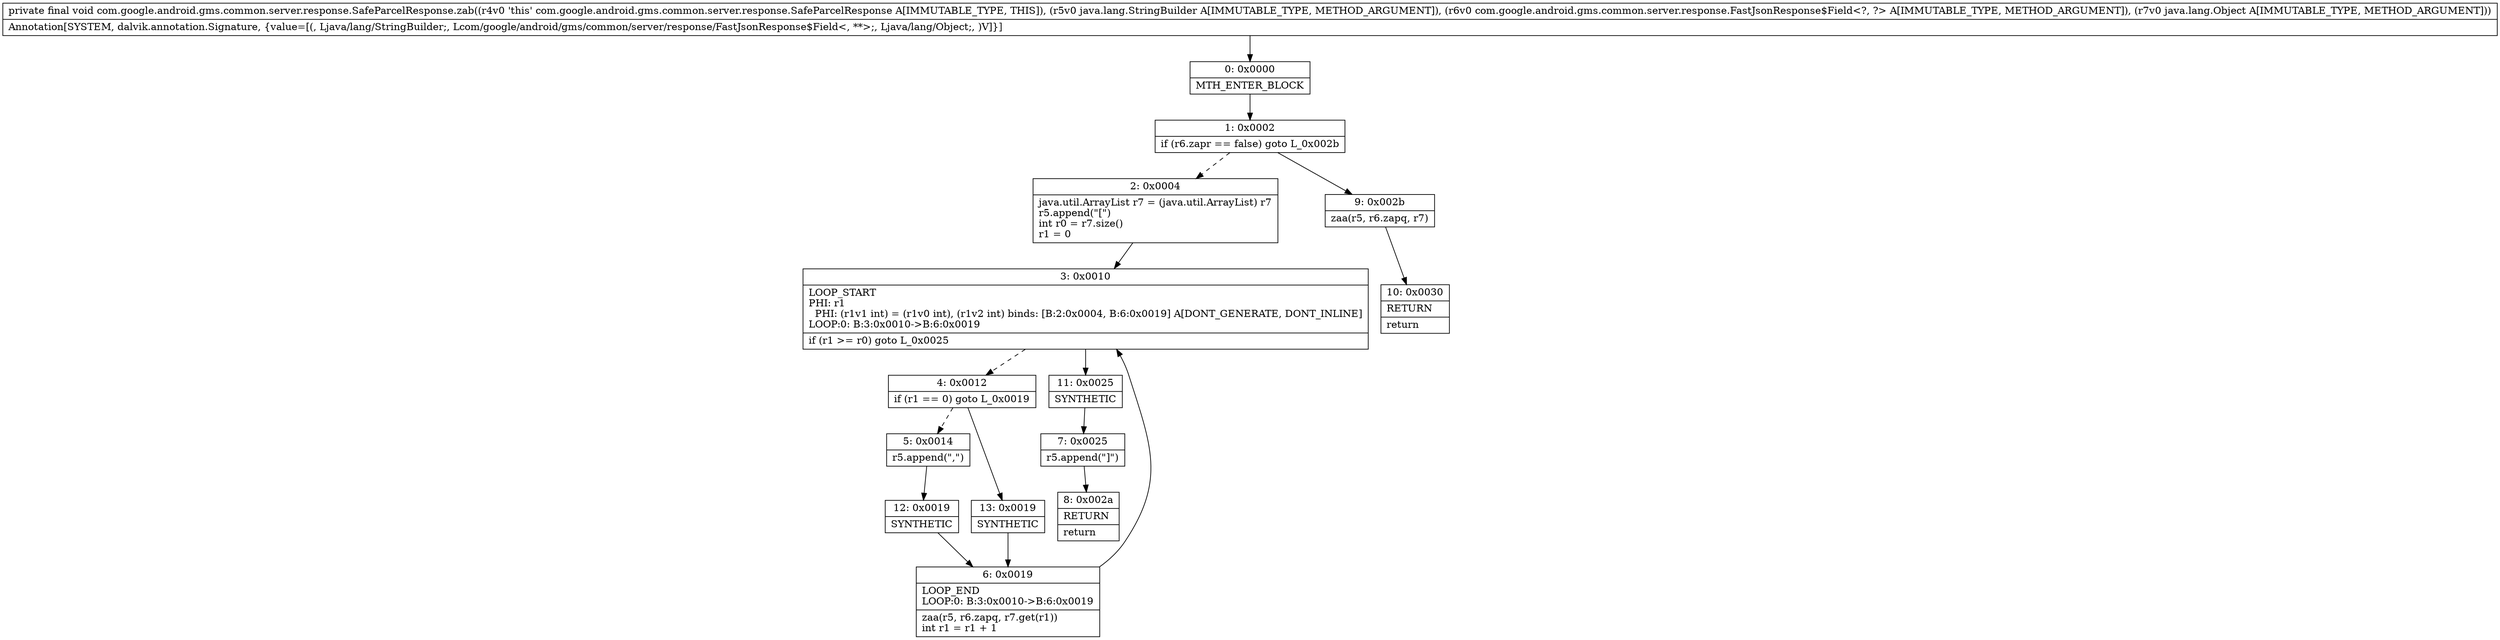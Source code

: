 digraph "CFG forcom.google.android.gms.common.server.response.SafeParcelResponse.zab(Ljava\/lang\/StringBuilder;Lcom\/google\/android\/gms\/common\/server\/response\/FastJsonResponse$Field;Ljava\/lang\/Object;)V" {
Node_0 [shape=record,label="{0\:\ 0x0000|MTH_ENTER_BLOCK\l}"];
Node_1 [shape=record,label="{1\:\ 0x0002|if (r6.zapr == false) goto L_0x002b\l}"];
Node_2 [shape=record,label="{2\:\ 0x0004|java.util.ArrayList r7 = (java.util.ArrayList) r7\lr5.append(\"[\")\lint r0 = r7.size()\lr1 = 0\l}"];
Node_3 [shape=record,label="{3\:\ 0x0010|LOOP_START\lPHI: r1 \l  PHI: (r1v1 int) = (r1v0 int), (r1v2 int) binds: [B:2:0x0004, B:6:0x0019] A[DONT_GENERATE, DONT_INLINE]\lLOOP:0: B:3:0x0010\-\>B:6:0x0019\l|if (r1 \>= r0) goto L_0x0025\l}"];
Node_4 [shape=record,label="{4\:\ 0x0012|if (r1 == 0) goto L_0x0019\l}"];
Node_5 [shape=record,label="{5\:\ 0x0014|r5.append(\",\")\l}"];
Node_6 [shape=record,label="{6\:\ 0x0019|LOOP_END\lLOOP:0: B:3:0x0010\-\>B:6:0x0019\l|zaa(r5, r6.zapq, r7.get(r1))\lint r1 = r1 + 1\l}"];
Node_7 [shape=record,label="{7\:\ 0x0025|r5.append(\"]\")\l}"];
Node_8 [shape=record,label="{8\:\ 0x002a|RETURN\l|return\l}"];
Node_9 [shape=record,label="{9\:\ 0x002b|zaa(r5, r6.zapq, r7)\l}"];
Node_10 [shape=record,label="{10\:\ 0x0030|RETURN\l|return\l}"];
Node_11 [shape=record,label="{11\:\ 0x0025|SYNTHETIC\l}"];
Node_12 [shape=record,label="{12\:\ 0x0019|SYNTHETIC\l}"];
Node_13 [shape=record,label="{13\:\ 0x0019|SYNTHETIC\l}"];
MethodNode[shape=record,label="{private final void com.google.android.gms.common.server.response.SafeParcelResponse.zab((r4v0 'this' com.google.android.gms.common.server.response.SafeParcelResponse A[IMMUTABLE_TYPE, THIS]), (r5v0 java.lang.StringBuilder A[IMMUTABLE_TYPE, METHOD_ARGUMENT]), (r6v0 com.google.android.gms.common.server.response.FastJsonResponse$Field\<?, ?\> A[IMMUTABLE_TYPE, METHOD_ARGUMENT]), (r7v0 java.lang.Object A[IMMUTABLE_TYPE, METHOD_ARGUMENT]))  | Annotation[SYSTEM, dalvik.annotation.Signature, \{value=[(, Ljava\/lang\/StringBuilder;, Lcom\/google\/android\/gms\/common\/server\/response\/FastJsonResponse$Field\<, **\>;, Ljava\/lang\/Object;, )V]\}]\l}"];
MethodNode -> Node_0;
Node_0 -> Node_1;
Node_1 -> Node_2[style=dashed];
Node_1 -> Node_9;
Node_2 -> Node_3;
Node_3 -> Node_4[style=dashed];
Node_3 -> Node_11;
Node_4 -> Node_5[style=dashed];
Node_4 -> Node_13;
Node_5 -> Node_12;
Node_6 -> Node_3;
Node_7 -> Node_8;
Node_9 -> Node_10;
Node_11 -> Node_7;
Node_12 -> Node_6;
Node_13 -> Node_6;
}

